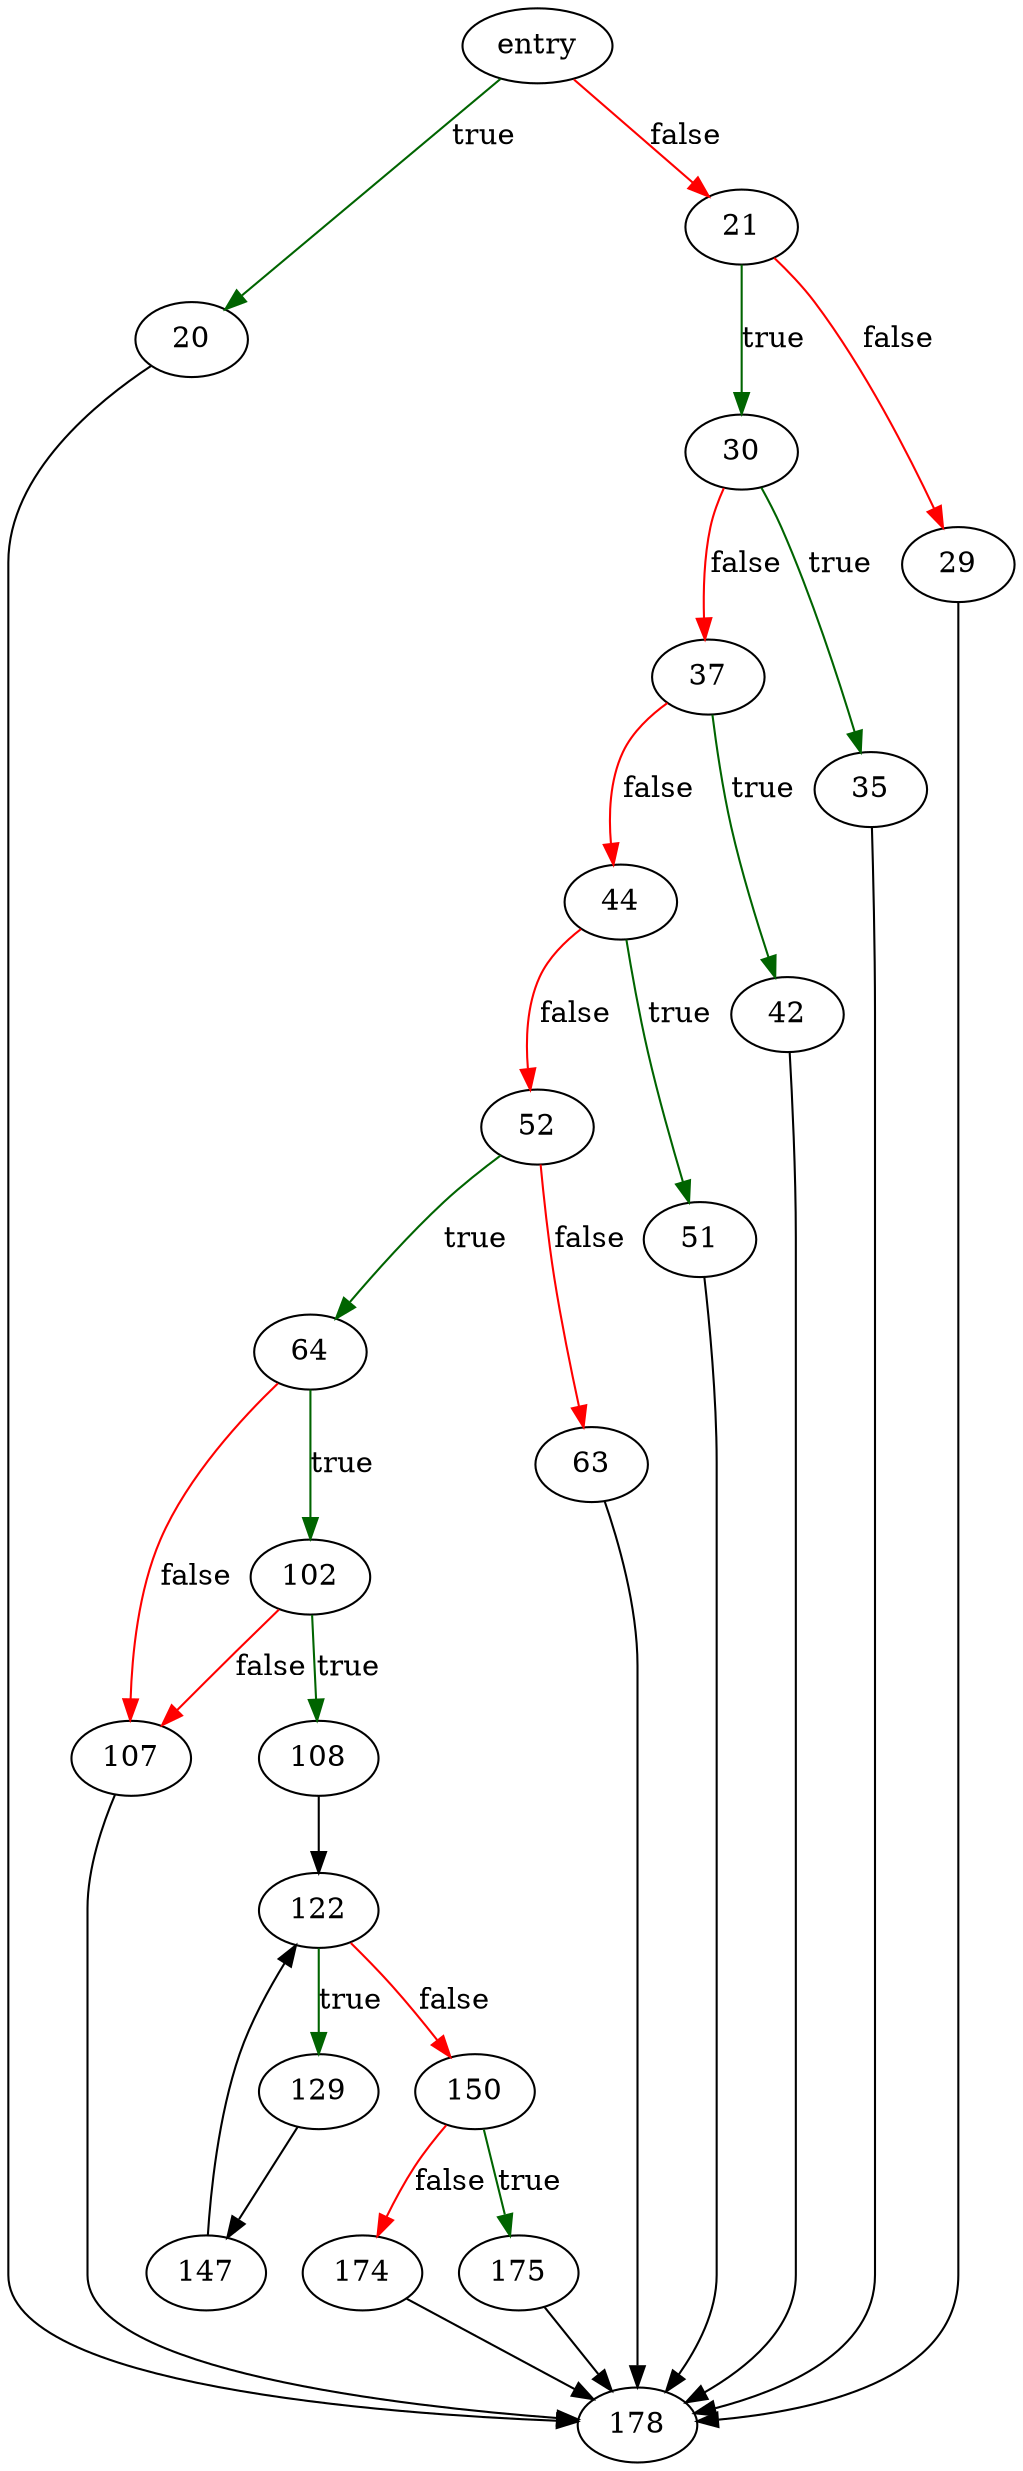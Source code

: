 digraph "sqlite3AlterBeginAddColumn" {
	// Node definitions.
	2 [label=entry];
	20;
	21;
	29;
	30;
	35;
	37;
	42;
	44;
	51;
	52;
	63;
	64;
	102;
	107;
	108;
	122;
	129;
	147;
	150;
	174;
	175;
	178;

	// Edge definitions.
	2 -> 20 [
		color=darkgreen
		label=true
	];
	2 -> 21 [
		color=red
		label=false
	];
	20 -> 178;
	21 -> 29 [
		color=red
		label=false
	];
	21 -> 30 [
		color=darkgreen
		label=true
	];
	29 -> 178;
	30 -> 35 [
		color=darkgreen
		label=true
	];
	30 -> 37 [
		color=red
		label=false
	];
	35 -> 178;
	37 -> 42 [
		color=darkgreen
		label=true
	];
	37 -> 44 [
		color=red
		label=false
	];
	42 -> 178;
	44 -> 51 [
		color=darkgreen
		label=true
	];
	44 -> 52 [
		color=red
		label=false
	];
	51 -> 178;
	52 -> 63 [
		color=red
		label=false
	];
	52 -> 64 [
		color=darkgreen
		label=true
	];
	63 -> 178;
	64 -> 102 [
		color=darkgreen
		label=true
	];
	64 -> 107 [
		color=red
		label=false
	];
	102 -> 107 [
		color=red
		label=false
	];
	102 -> 108 [
		color=darkgreen
		label=true
	];
	107 -> 178;
	108 -> 122;
	122 -> 129 [
		color=darkgreen
		label=true
	];
	122 -> 150 [
		color=red
		label=false
	];
	129 -> 147;
	147 -> 122;
	150 -> 174 [
		color=red
		label=false
	];
	150 -> 175 [
		color=darkgreen
		label=true
	];
	174 -> 178;
	175 -> 178;
}